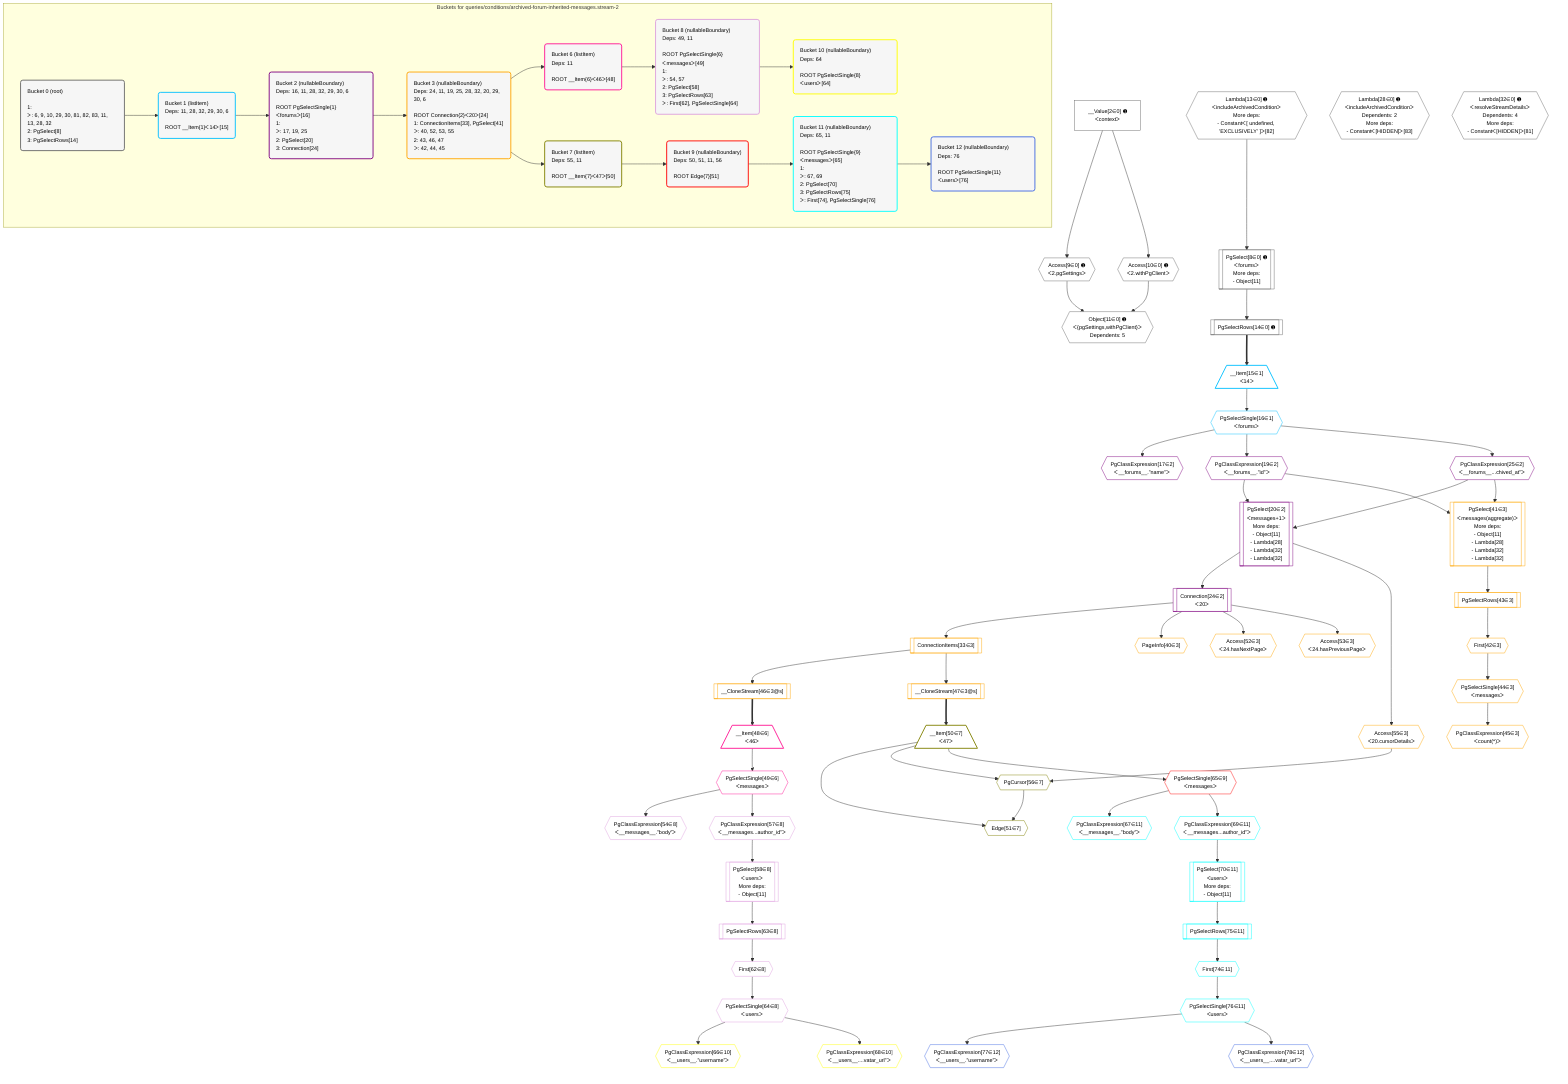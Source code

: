 %%{init: {'themeVariables': { 'fontSize': '12px'}}}%%
graph TD
    classDef path fill:#eee,stroke:#000,color:#000
    classDef plan fill:#fff,stroke-width:1px,color:#000
    classDef itemplan fill:#fff,stroke-width:2px,color:#000
    classDef unbatchedplan fill:#dff,stroke-width:1px,color:#000
    classDef sideeffectplan fill:#fcc,stroke-width:2px,color:#000
    classDef bucket fill:#f6f6f6,color:#000,stroke-width:2px,text-align:left

    subgraph "Buckets for queries/conditions/archived-forum-inherited-messages.stream-2"
    Bucket0("Bucket 0 (root)<br /><br />1: <br />ᐳ: 6, 9, 10, 29, 30, 81, 82, 83, 11, 13, 28, 32<br />2: PgSelect[8]<br />3: PgSelectRows[14]"):::bucket
    Bucket1("Bucket 1 (listItem)<br />Deps: 11, 28, 32, 29, 30, 6<br /><br />ROOT __Item{1}ᐸ14ᐳ[15]"):::bucket
    Bucket2("Bucket 2 (nullableBoundary)<br />Deps: 16, 11, 28, 32, 29, 30, 6<br /><br />ROOT PgSelectSingle{1}ᐸforumsᐳ[16]<br />1: <br />ᐳ: 17, 19, 25<br />2: PgSelect[20]<br />3: Connection[24]"):::bucket
    Bucket3("Bucket 3 (nullableBoundary)<br />Deps: 24, 11, 19, 25, 28, 32, 20, 29, 30, 6<br /><br />ROOT Connection{2}ᐸ20ᐳ[24]<br />1: ConnectionItems[33], PgSelect[41]<br />ᐳ: 40, 52, 53, 55<br />2: 43, 46, 47<br />ᐳ: 42, 44, 45"):::bucket
    Bucket6("Bucket 6 (listItem)<br />Deps: 11<br /><br />ROOT __Item{6}ᐸ46ᐳ[48]"):::bucket
    Bucket7("Bucket 7 (listItem)<br />Deps: 55, 11<br /><br />ROOT __Item{7}ᐸ47ᐳ[50]"):::bucket
    Bucket8("Bucket 8 (nullableBoundary)<br />Deps: 49, 11<br /><br />ROOT PgSelectSingle{6}ᐸmessagesᐳ[49]<br />1: <br />ᐳ: 54, 57<br />2: PgSelect[58]<br />3: PgSelectRows[63]<br />ᐳ: First[62], PgSelectSingle[64]"):::bucket
    Bucket9("Bucket 9 (nullableBoundary)<br />Deps: 50, 51, 11, 56<br /><br />ROOT Edge{7}[51]"):::bucket
    Bucket10("Bucket 10 (nullableBoundary)<br />Deps: 64<br /><br />ROOT PgSelectSingle{8}ᐸusersᐳ[64]"):::bucket
    Bucket11("Bucket 11 (nullableBoundary)<br />Deps: 65, 11<br /><br />ROOT PgSelectSingle{9}ᐸmessagesᐳ[65]<br />1: <br />ᐳ: 67, 69<br />2: PgSelect[70]<br />3: PgSelectRows[75]<br />ᐳ: First[74], PgSelectSingle[76]"):::bucket
    Bucket12("Bucket 12 (nullableBoundary)<br />Deps: 76<br /><br />ROOT PgSelectSingle{11}ᐸusersᐳ[76]"):::bucket
    end
    Bucket0 --> Bucket1
    Bucket1 --> Bucket2
    Bucket2 --> Bucket3
    Bucket3 --> Bucket6 & Bucket7
    Bucket6 --> Bucket8
    Bucket7 --> Bucket9
    Bucket8 --> Bucket10
    Bucket9 --> Bucket11
    Bucket11 --> Bucket12

    %% plan dependencies
    PgSelect8[["PgSelect[8∈0] ➊<br />ᐸforumsᐳ<br />More deps:<br />- Object[11]"]]:::plan
    Lambda13{{"Lambda[13∈0] ➊<br />ᐸincludeArchivedConditionᐳ<br />More deps:<br />- Constantᐸ[ undefined, 'EXCLUSIVELY' ]ᐳ[82]"}}:::plan
    Lambda13 --> PgSelect8
    Object11{{"Object[11∈0] ➊<br />ᐸ{pgSettings,withPgClient}ᐳ<br />Dependents: 5"}}:::plan
    Access9{{"Access[9∈0] ➊<br />ᐸ2.pgSettingsᐳ"}}:::plan
    Access10{{"Access[10∈0] ➊<br />ᐸ2.withPgClientᐳ"}}:::plan
    Access9 & Access10 --> Object11
    __Value2["__Value[2∈0] ➊<br />ᐸcontextᐳ"]:::plan
    __Value2 --> Access9
    __Value2 --> Access10
    PgSelectRows14[["PgSelectRows[14∈0] ➊"]]:::plan
    PgSelect8 --> PgSelectRows14
    Lambda28{{"Lambda[28∈0] ➊<br />ᐸincludeArchivedConditionᐳ<br />Dependents: 2<br />More deps:<br />- Constantᐸ[HIDDEN]ᐳ[83]"}}:::plan
    Lambda32{{"Lambda[32∈0] ➊<br />ᐸresolveStreamDetailsᐳ<br />Dependents: 4<br />More deps:<br />- Constantᐸ[HIDDEN]ᐳ[81]"}}:::plan
    __Item15[/"__Item[15∈1]<br />ᐸ14ᐳ"\]:::itemplan
    PgSelectRows14 ==> __Item15
    PgSelectSingle16{{"PgSelectSingle[16∈1]<br />ᐸforumsᐳ"}}:::plan
    __Item15 --> PgSelectSingle16
    PgSelect20[["PgSelect[20∈2]<br />ᐸmessages+1ᐳ<br />More deps:<br />- Object[11]<br />- Lambda[28]<br />- Lambda[32]<br />- Lambda[32]"]]:::plan
    PgClassExpression19{{"PgClassExpression[19∈2]<br />ᐸ__forums__.”id”ᐳ"}}:::plan
    PgClassExpression25{{"PgClassExpression[25∈2]<br />ᐸ__forums__...chived_at”ᐳ"}}:::plan
    PgClassExpression19 & PgClassExpression25 --> PgSelect20
    PgClassExpression17{{"PgClassExpression[17∈2]<br />ᐸ__forums__.”name”ᐳ"}}:::plan
    PgSelectSingle16 --> PgClassExpression17
    PgSelectSingle16 --> PgClassExpression19
    Connection24[["Connection[24∈2]<br />ᐸ20ᐳ"]]:::plan
    PgSelect20 --> Connection24
    PgSelectSingle16 --> PgClassExpression25
    PgSelect41[["PgSelect[41∈3]<br />ᐸmessages(aggregate)ᐳ<br />More deps:<br />- Object[11]<br />- Lambda[28]<br />- Lambda[32]<br />- Lambda[32]"]]:::plan
    PgClassExpression19 & PgClassExpression25 --> PgSelect41
    ConnectionItems33[["ConnectionItems[33∈3]"]]:::plan
    Connection24 --> ConnectionItems33
    PageInfo40{{"PageInfo[40∈3]"}}:::plan
    Connection24 --> PageInfo40
    First42{{"First[42∈3]"}}:::plan
    PgSelectRows43[["PgSelectRows[43∈3]"]]:::plan
    PgSelectRows43 --> First42
    PgSelect41 --> PgSelectRows43
    PgSelectSingle44{{"PgSelectSingle[44∈3]<br />ᐸmessagesᐳ"}}:::plan
    First42 --> PgSelectSingle44
    PgClassExpression45{{"PgClassExpression[45∈3]<br />ᐸcount(*)ᐳ"}}:::plan
    PgSelectSingle44 --> PgClassExpression45
    __CloneStream46[["__CloneStream[46∈3@s]"]]:::plan
    ConnectionItems33 --> __CloneStream46
    __CloneStream47[["__CloneStream[47∈3@s]"]]:::plan
    ConnectionItems33 --> __CloneStream47
    Access52{{"Access[52∈3]<br />ᐸ24.hasNextPageᐳ"}}:::plan
    Connection24 --> Access52
    Access53{{"Access[53∈3]<br />ᐸ24.hasPreviousPageᐳ"}}:::plan
    Connection24 --> Access53
    Access55{{"Access[55∈3]<br />ᐸ20.cursorDetailsᐳ"}}:::plan
    PgSelect20 --> Access55
    __Item48[/"__Item[48∈6]<br />ᐸ46ᐳ"\]:::itemplan
    __CloneStream46 ==> __Item48
    PgSelectSingle49{{"PgSelectSingle[49∈6]<br />ᐸmessagesᐳ"}}:::plan
    __Item48 --> PgSelectSingle49
    Edge51{{"Edge[51∈7]"}}:::plan
    __Item50[/"__Item[50∈7]<br />ᐸ47ᐳ"\]:::itemplan
    PgCursor56{{"PgCursor[56∈7]"}}:::plan
    __Item50 & PgCursor56 --> Edge51
    __Item50 & Access55 --> PgCursor56
    __CloneStream47 ==> __Item50
    PgSelect58[["PgSelect[58∈8]<br />ᐸusersᐳ<br />More deps:<br />- Object[11]"]]:::plan
    PgClassExpression57{{"PgClassExpression[57∈8]<br />ᐸ__messages...author_id”ᐳ"}}:::plan
    PgClassExpression57 --> PgSelect58
    PgClassExpression54{{"PgClassExpression[54∈8]<br />ᐸ__messages__.”body”ᐳ"}}:::plan
    PgSelectSingle49 --> PgClassExpression54
    PgSelectSingle49 --> PgClassExpression57
    First62{{"First[62∈8]"}}:::plan
    PgSelectRows63[["PgSelectRows[63∈8]"]]:::plan
    PgSelectRows63 --> First62
    PgSelect58 --> PgSelectRows63
    PgSelectSingle64{{"PgSelectSingle[64∈8]<br />ᐸusersᐳ"}}:::plan
    First62 --> PgSelectSingle64
    PgSelectSingle65{{"PgSelectSingle[65∈9]<br />ᐸmessagesᐳ"}}:::plan
    __Item50 --> PgSelectSingle65
    PgClassExpression66{{"PgClassExpression[66∈10]<br />ᐸ__users__.”username”ᐳ"}}:::plan
    PgSelectSingle64 --> PgClassExpression66
    PgClassExpression68{{"PgClassExpression[68∈10]<br />ᐸ__users__....vatar_url”ᐳ"}}:::plan
    PgSelectSingle64 --> PgClassExpression68
    PgSelect70[["PgSelect[70∈11]<br />ᐸusersᐳ<br />More deps:<br />- Object[11]"]]:::plan
    PgClassExpression69{{"PgClassExpression[69∈11]<br />ᐸ__messages...author_id”ᐳ"}}:::plan
    PgClassExpression69 --> PgSelect70
    PgClassExpression67{{"PgClassExpression[67∈11]<br />ᐸ__messages__.”body”ᐳ"}}:::plan
    PgSelectSingle65 --> PgClassExpression67
    PgSelectSingle65 --> PgClassExpression69
    First74{{"First[74∈11]"}}:::plan
    PgSelectRows75[["PgSelectRows[75∈11]"]]:::plan
    PgSelectRows75 --> First74
    PgSelect70 --> PgSelectRows75
    PgSelectSingle76{{"PgSelectSingle[76∈11]<br />ᐸusersᐳ"}}:::plan
    First74 --> PgSelectSingle76
    PgClassExpression77{{"PgClassExpression[77∈12]<br />ᐸ__users__.”username”ᐳ"}}:::plan
    PgSelectSingle76 --> PgClassExpression77
    PgClassExpression78{{"PgClassExpression[78∈12]<br />ᐸ__users__....vatar_url”ᐳ"}}:::plan
    PgSelectSingle76 --> PgClassExpression78

    %% define steps
    classDef bucket0 stroke:#696969
    class Bucket0,__Value2,PgSelect8,Access9,Access10,Object11,Lambda13,PgSelectRows14,Lambda28,Lambda32 bucket0
    classDef bucket1 stroke:#00bfff
    class Bucket1,__Item15,PgSelectSingle16 bucket1
    classDef bucket2 stroke:#7f007f
    class Bucket2,PgClassExpression17,PgClassExpression19,PgSelect20,Connection24,PgClassExpression25 bucket2
    classDef bucket3 stroke:#ffa500
    class Bucket3,ConnectionItems33,PageInfo40,PgSelect41,First42,PgSelectRows43,PgSelectSingle44,PgClassExpression45,__CloneStream46,__CloneStream47,Access52,Access53,Access55 bucket3
    classDef bucket6 stroke:#ff1493
    class Bucket6,__Item48,PgSelectSingle49 bucket6
    classDef bucket7 stroke:#808000
    class Bucket7,__Item50,Edge51,PgCursor56 bucket7
    classDef bucket8 stroke:#dda0dd
    class Bucket8,PgClassExpression54,PgClassExpression57,PgSelect58,First62,PgSelectRows63,PgSelectSingle64 bucket8
    classDef bucket9 stroke:#ff0000
    class Bucket9,PgSelectSingle65 bucket9
    classDef bucket10 stroke:#ffff00
    class Bucket10,PgClassExpression66,PgClassExpression68 bucket10
    classDef bucket11 stroke:#00ffff
    class Bucket11,PgClassExpression67,PgClassExpression69,PgSelect70,First74,PgSelectRows75,PgSelectSingle76 bucket11
    classDef bucket12 stroke:#4169e1
    class Bucket12,PgClassExpression77,PgClassExpression78 bucket12